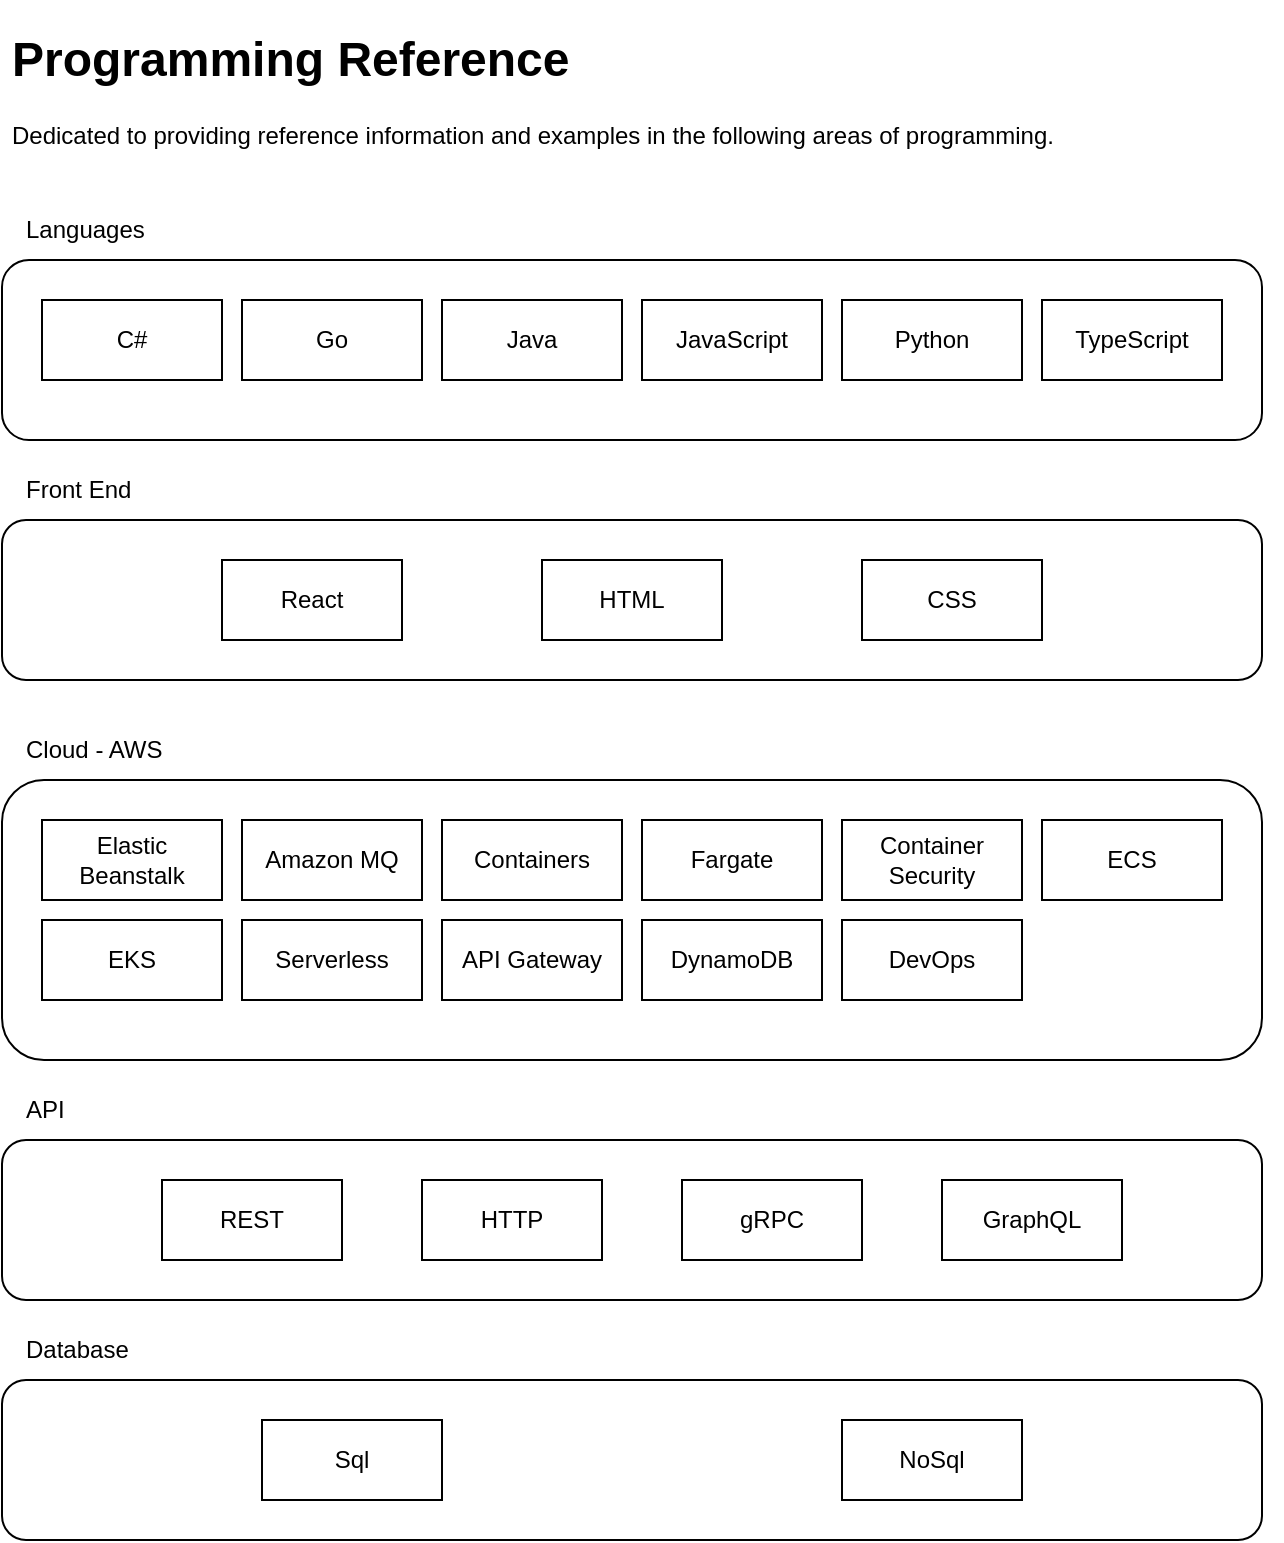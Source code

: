<mxfile>
    <diagram id="IzUY5x7Kxzt9NPzNfkvM" name="Page-1">
        <mxGraphModel dx="999" dy="370" grid="1" gridSize="10" guides="1" tooltips="1" connect="1" arrows="1" fold="1" page="1" pageScale="1" pageWidth="850" pageHeight="1100" math="0" shadow="0">
            <root>
                <mxCell id="0"/>
                <mxCell id="1" parent="0"/>
                <mxCell id="12" value="" style="rounded=1;whiteSpace=wrap;html=1;" parent="1" vertex="1">
                    <mxGeometry x="40" y="130" width="630" height="90" as="geometry"/>
                </mxCell>
                <mxCell id="8" value="&lt;h1&gt;Programming Reference&lt;/h1&gt;&lt;p&gt;Dedicated to providing reference information and examples in the following areas of programming.&amp;nbsp;&lt;/p&gt;" style="text;html=1;spacing=5;spacingTop=-20;whiteSpace=wrap;overflow=hidden;rounded=0;" parent="1" vertex="1">
                    <mxGeometry x="40" y="10" width="640" height="80" as="geometry"/>
                </mxCell>
                <mxCell id="11" value="Languages" style="text;html=1;strokeColor=none;fillColor=none;align=left;verticalAlign=middle;whiteSpace=wrap;rounded=0;" parent="1" vertex="1">
                    <mxGeometry x="50" y="100" width="60" height="30" as="geometry"/>
                </mxCell>
                <mxCell id="14" value="" style="rounded=1;whiteSpace=wrap;html=1;" parent="1" vertex="1">
                    <mxGeometry x="40" y="570" width="630" height="80" as="geometry"/>
                </mxCell>
                <mxCell id="16" value="REST" style="rounded=0;whiteSpace=wrap;html=1;" parent="1" vertex="1">
                    <mxGeometry x="120" y="590" width="90" height="40" as="geometry"/>
                </mxCell>
                <mxCell id="17" value="HTTP" style="rounded=0;whiteSpace=wrap;html=1;" parent="1" vertex="1">
                    <mxGeometry x="250" y="590" width="90" height="40" as="geometry"/>
                </mxCell>
                <mxCell id="18" value="gRPC" style="rounded=0;whiteSpace=wrap;html=1;" parent="1" vertex="1">
                    <mxGeometry x="380" y="590" width="90" height="40" as="geometry"/>
                </mxCell>
                <mxCell id="20" value="GraphQL" style="rounded=0;whiteSpace=wrap;html=1;" parent="1" vertex="1">
                    <mxGeometry x="510" y="590" width="90" height="40" as="geometry"/>
                </mxCell>
                <UserObject label="C#" link="https://hoodcodes.github.io/csharp/" id="22">
                    <mxCell style="rounded=0;whiteSpace=wrap;html=1;fontStyle=0" parent="1" vertex="1">
                        <mxGeometry x="60" y="150" width="90" height="40" as="geometry"/>
                    </mxCell>
                </UserObject>
                <UserObject label="Java" link="https://hoodcodes.github.io/javascript" id="23">
                    <mxCell style="rounded=0;whiteSpace=wrap;html=1;fontStyle=0" parent="1" vertex="1">
                        <mxGeometry x="260" y="150" width="90" height="40" as="geometry"/>
                    </mxCell>
                </UserObject>
                <UserObject label="JavaScript" link="https://hoodcodes.github.io/javascript" id="24">
                    <mxCell style="rounded=0;whiteSpace=wrap;html=1;fontStyle=0" parent="1" vertex="1">
                        <mxGeometry x="360" y="150" width="90" height="40" as="geometry"/>
                    </mxCell>
                </UserObject>
                <UserObject label="Go" link="https://hoodcodes.github.io/go" id="25">
                    <mxCell style="rounded=0;whiteSpace=wrap;html=1;fontStyle=0" parent="1" vertex="1">
                        <mxGeometry x="160" y="150" width="90" height="40" as="geometry"/>
                    </mxCell>
                </UserObject>
                <UserObject label="TypeScript" link="https://hoodcodes.github.io/typescript" id="26">
                    <mxCell style="rounded=0;whiteSpace=wrap;html=1;fontStyle=0" parent="1" vertex="1">
                        <mxGeometry x="560" y="150" width="90" height="40" as="geometry"/>
                    </mxCell>
                </UserObject>
                <UserObject label="Python" link="https://hoodcodes.github.io/python" id="27">
                    <mxCell style="rounded=0;whiteSpace=wrap;html=1;fontStyle=0" parent="1" vertex="1">
                        <mxGeometry x="460" y="150" width="90" height="40" as="geometry"/>
                    </mxCell>
                </UserObject>
                <mxCell id="28" value="API" style="text;html=1;strokeColor=none;fillColor=none;align=left;verticalAlign=middle;whiteSpace=wrap;rounded=0;" parent="1" vertex="1">
                    <mxGeometry x="50" y="540" width="60" height="30" as="geometry"/>
                </mxCell>
                <UserObject label="" link="https://hoodcodes.github.io/cloud/aws" id="29">
                    <mxCell style="rounded=1;whiteSpace=wrap;html=1;" parent="1" vertex="1">
                        <mxGeometry x="40" y="390" width="630" height="140" as="geometry"/>
                    </mxCell>
                </UserObject>
                <mxCell id="36" value="Cloud - AWS" style="text;html=1;strokeColor=none;fillColor=none;align=left;verticalAlign=middle;whiteSpace=wrap;rounded=0;" parent="1" vertex="1">
                    <mxGeometry x="50" y="360" width="80" height="30" as="geometry"/>
                </mxCell>
                <mxCell id="37" value="" style="rounded=1;whiteSpace=wrap;html=1;" parent="1" vertex="1">
                    <mxGeometry x="40" y="260" width="630" height="80" as="geometry"/>
                </mxCell>
                <mxCell id="39" value="Elastic Beanstalk" style="rounded=0;whiteSpace=wrap;html=1;" parent="1" vertex="1">
                    <mxGeometry x="60" y="410" width="90" height="40" as="geometry"/>
                </mxCell>
                <mxCell id="40" value="Amazon MQ" style="rounded=0;whiteSpace=wrap;html=1;" parent="1" vertex="1">
                    <mxGeometry x="160" y="410" width="90" height="40" as="geometry"/>
                </mxCell>
                <mxCell id="41" value="Fargate" style="rounded=0;whiteSpace=wrap;html=1;" parent="1" vertex="1">
                    <mxGeometry x="360" y="410" width="90" height="40" as="geometry"/>
                </mxCell>
                <mxCell id="42" value="Containers" style="rounded=0;whiteSpace=wrap;html=1;" parent="1" vertex="1">
                    <mxGeometry x="260" y="410" width="90" height="40" as="geometry"/>
                </mxCell>
                <mxCell id="43" value="Container Security" style="rounded=0;whiteSpace=wrap;html=1;" parent="1" vertex="1">
                    <mxGeometry x="460" y="410" width="90" height="40" as="geometry"/>
                </mxCell>
                <mxCell id="44" value="Front End" style="text;html=1;strokeColor=none;fillColor=none;align=left;verticalAlign=middle;whiteSpace=wrap;rounded=0;" parent="1" vertex="1">
                    <mxGeometry x="50" y="230" width="60" height="30" as="geometry"/>
                </mxCell>
                <mxCell id="45" value="" style="rounded=1;whiteSpace=wrap;html=1;" parent="1" vertex="1">
                    <mxGeometry x="40" y="690" width="630" height="80" as="geometry"/>
                </mxCell>
                <mxCell id="46" value="Sql" style="rounded=0;whiteSpace=wrap;html=1;" parent="1" vertex="1">
                    <mxGeometry x="170" y="710" width="90" height="40" as="geometry"/>
                </mxCell>
                <mxCell id="47" value="NoSql" style="rounded=0;whiteSpace=wrap;html=1;" parent="1" vertex="1">
                    <mxGeometry x="460" y="710" width="90" height="40" as="geometry"/>
                </mxCell>
                <mxCell id="52" value="Database" style="text;html=1;strokeColor=none;fillColor=none;align=left;verticalAlign=middle;whiteSpace=wrap;rounded=0;" parent="1" vertex="1">
                    <mxGeometry x="50" y="660" width="60" height="30" as="geometry"/>
                </mxCell>
                <mxCell id="53" value="EKS" style="rounded=0;whiteSpace=wrap;html=1;" parent="1" vertex="1">
                    <mxGeometry x="60" y="460" width="90" height="40" as="geometry"/>
                </mxCell>
                <mxCell id="54" value="Serverless" style="rounded=0;whiteSpace=wrap;html=1;" parent="1" vertex="1">
                    <mxGeometry x="160" y="460" width="90" height="40" as="geometry"/>
                </mxCell>
                <mxCell id="55" value="API Gateway" style="rounded=0;whiteSpace=wrap;html=1;" parent="1" vertex="1">
                    <mxGeometry x="260" y="460" width="90" height="40" as="geometry"/>
                </mxCell>
                <mxCell id="56" value="DevOps" style="rounded=0;whiteSpace=wrap;html=1;" parent="1" vertex="1">
                    <mxGeometry x="460" y="460" width="90" height="40" as="geometry"/>
                </mxCell>
                <mxCell id="57" value="DynamoDB" style="rounded=0;whiteSpace=wrap;html=1;" parent="1" vertex="1">
                    <mxGeometry x="360" y="460" width="90" height="40" as="geometry"/>
                </mxCell>
                <UserObject label="React" link="https://hoodcodes.github.io/react" id="59">
                    <mxCell style="rounded=0;whiteSpace=wrap;html=1;fontStyle=0" parent="1" vertex="1">
                        <mxGeometry x="150" y="280" width="90" height="40" as="geometry"/>
                    </mxCell>
                </UserObject>
                <mxCell id="65" value="ECS" style="rounded=0;whiteSpace=wrap;html=1;" parent="1" vertex="1">
                    <mxGeometry x="560" y="410" width="90" height="40" as="geometry"/>
                </mxCell>
                <UserObject label="HTML" link="https://hoodcodes.github.io/html" id="66">
                    <mxCell style="rounded=0;whiteSpace=wrap;html=1;fontStyle=0" parent="1" vertex="1">
                        <mxGeometry x="310" y="280" width="90" height="40" as="geometry"/>
                    </mxCell>
                </UserObject>
                <UserObject label="CSS" link="https://hoodcodes.github.io/css" id="67">
                    <mxCell style="rounded=0;whiteSpace=wrap;html=1;fontStyle=0" parent="1" vertex="1">
                        <mxGeometry x="470" y="280" width="90" height="40" as="geometry"/>
                    </mxCell>
                </UserObject>
            </root>
        </mxGraphModel>
    </diagram>
</mxfile>